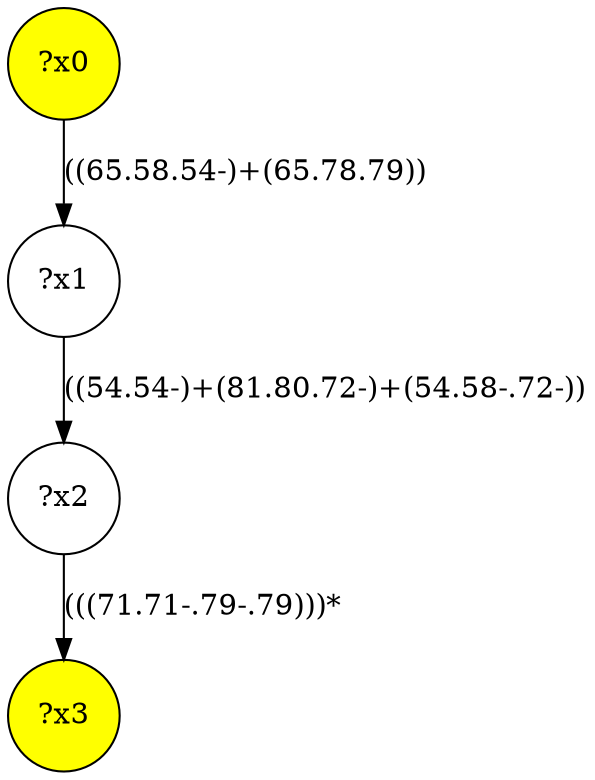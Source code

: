 digraph g {
	x0 [fillcolor="yellow", style="filled," shape=circle, label="?x0"];
	x3 [fillcolor="yellow", style="filled," shape=circle, label="?x3"];
	x1 [shape=circle, label="?x1"];
	x0 -> x1 [label="((65.58.54-)+(65.78.79))"];
	x2 [shape=circle, label="?x2"];
	x1 -> x2 [label="((54.54-)+(81.80.72-)+(54.58-.72-))"];
	x2 -> x3 [label="(((71.71-.79-.79)))*"];
}
